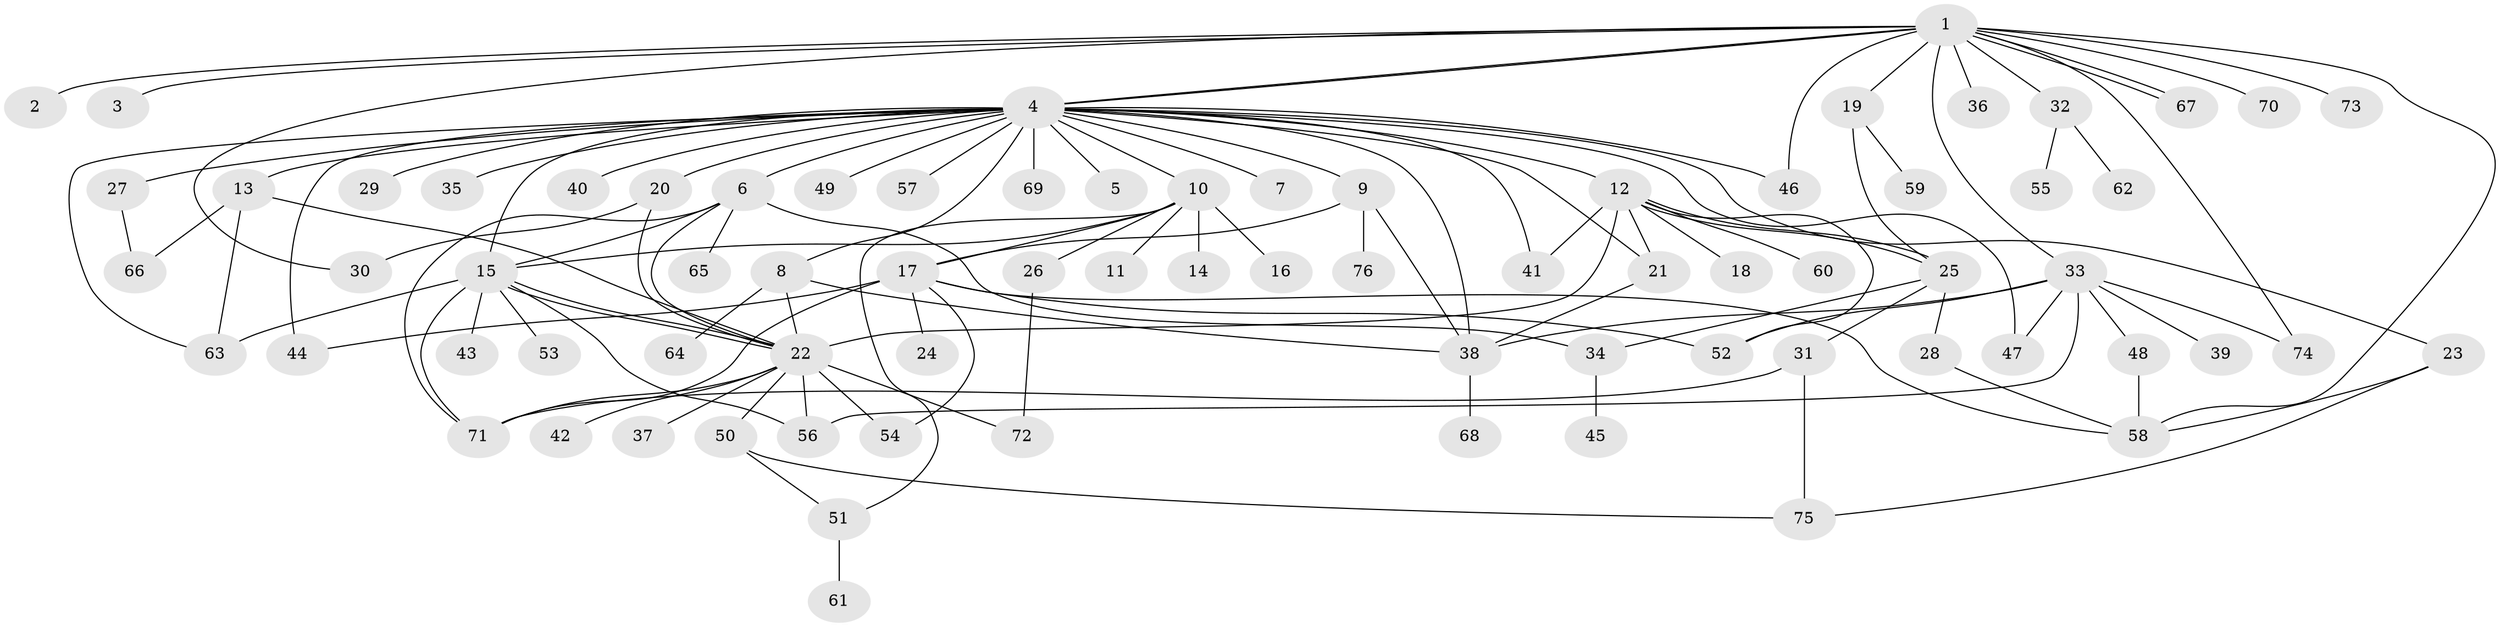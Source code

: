 // Generated by graph-tools (version 1.1) at 2025/25/03/09/25 03:25:58]
// undirected, 76 vertices, 120 edges
graph export_dot {
graph [start="1"]
  node [color=gray90,style=filled];
  1;
  2;
  3;
  4;
  5;
  6;
  7;
  8;
  9;
  10;
  11;
  12;
  13;
  14;
  15;
  16;
  17;
  18;
  19;
  20;
  21;
  22;
  23;
  24;
  25;
  26;
  27;
  28;
  29;
  30;
  31;
  32;
  33;
  34;
  35;
  36;
  37;
  38;
  39;
  40;
  41;
  42;
  43;
  44;
  45;
  46;
  47;
  48;
  49;
  50;
  51;
  52;
  53;
  54;
  55;
  56;
  57;
  58;
  59;
  60;
  61;
  62;
  63;
  64;
  65;
  66;
  67;
  68;
  69;
  70;
  71;
  72;
  73;
  74;
  75;
  76;
  1 -- 2;
  1 -- 3;
  1 -- 4;
  1 -- 4;
  1 -- 19;
  1 -- 30;
  1 -- 32;
  1 -- 33;
  1 -- 36;
  1 -- 46;
  1 -- 58;
  1 -- 67;
  1 -- 67;
  1 -- 70;
  1 -- 73;
  1 -- 74;
  4 -- 5;
  4 -- 6;
  4 -- 7;
  4 -- 8;
  4 -- 9;
  4 -- 10;
  4 -- 12;
  4 -- 13;
  4 -- 15;
  4 -- 20;
  4 -- 21;
  4 -- 23;
  4 -- 27;
  4 -- 29;
  4 -- 35;
  4 -- 38;
  4 -- 40;
  4 -- 41;
  4 -- 44;
  4 -- 46;
  4 -- 47;
  4 -- 49;
  4 -- 57;
  4 -- 63;
  4 -- 69;
  6 -- 15;
  6 -- 22;
  6 -- 34;
  6 -- 65;
  6 -- 71;
  8 -- 22;
  8 -- 38;
  8 -- 64;
  9 -- 17;
  9 -- 38;
  9 -- 76;
  10 -- 11;
  10 -- 14;
  10 -- 15;
  10 -- 16;
  10 -- 17;
  10 -- 26;
  10 -- 51;
  12 -- 18;
  12 -- 21;
  12 -- 22;
  12 -- 25;
  12 -- 25;
  12 -- 41;
  12 -- 52;
  12 -- 60;
  13 -- 22;
  13 -- 63;
  13 -- 66;
  15 -- 22;
  15 -- 22;
  15 -- 43;
  15 -- 53;
  15 -- 56;
  15 -- 63;
  15 -- 71;
  17 -- 24;
  17 -- 44;
  17 -- 52;
  17 -- 54;
  17 -- 58;
  17 -- 71;
  19 -- 25;
  19 -- 59;
  20 -- 22;
  20 -- 30;
  21 -- 38;
  22 -- 37;
  22 -- 42;
  22 -- 50;
  22 -- 54;
  22 -- 56;
  22 -- 71;
  22 -- 72;
  23 -- 58;
  23 -- 75;
  25 -- 28;
  25 -- 31;
  25 -- 34;
  26 -- 72;
  27 -- 66;
  28 -- 58;
  31 -- 71;
  31 -- 75;
  32 -- 55;
  32 -- 62;
  33 -- 38;
  33 -- 39;
  33 -- 47;
  33 -- 48;
  33 -- 52;
  33 -- 56;
  33 -- 74;
  34 -- 45;
  38 -- 68;
  48 -- 58;
  50 -- 51;
  50 -- 75;
  51 -- 61;
}
